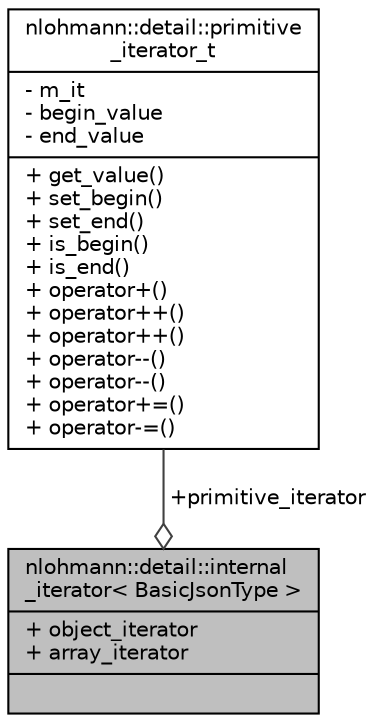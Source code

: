 digraph "nlohmann::detail::internal_iterator&lt; BasicJsonType &gt;"
{
 // INTERACTIVE_SVG=YES
 // LATEX_PDF_SIZE
  edge [fontname="Helvetica",fontsize="10",labelfontname="Helvetica",labelfontsize="10"];
  node [fontname="Helvetica",fontsize="10",shape=record];
  Node1 [label="{nlohmann::detail::internal\l_iterator\< BasicJsonType \>\n|+ object_iterator\l+ array_iterator\l|}",height=0.2,width=0.4,color="black", fillcolor="grey75", style="filled", fontcolor="black",tooltip="an iterator value"];
  Node2 -> Node1 [color="grey25",fontsize="10",style="solid",label=" +primitive_iterator" ,arrowhead="odiamond",fontname="Helvetica"];
  Node2 [label="{nlohmann::detail::primitive\l_iterator_t\n|- m_it\l- begin_value\l- end_value\l|+ get_value()\l+ set_begin()\l+ set_end()\l+ is_begin()\l+ is_end()\l+ operator+()\l+ operator++()\l+ operator++()\l+ operator--()\l+ operator--()\l+ operator+=()\l+ operator-=()\l}",height=0.2,width=0.4,color="black", fillcolor="white", style="filled",URL="$classnlohmann_1_1detail_1_1primitive__iterator__t.html",tooltip=" "];
}

